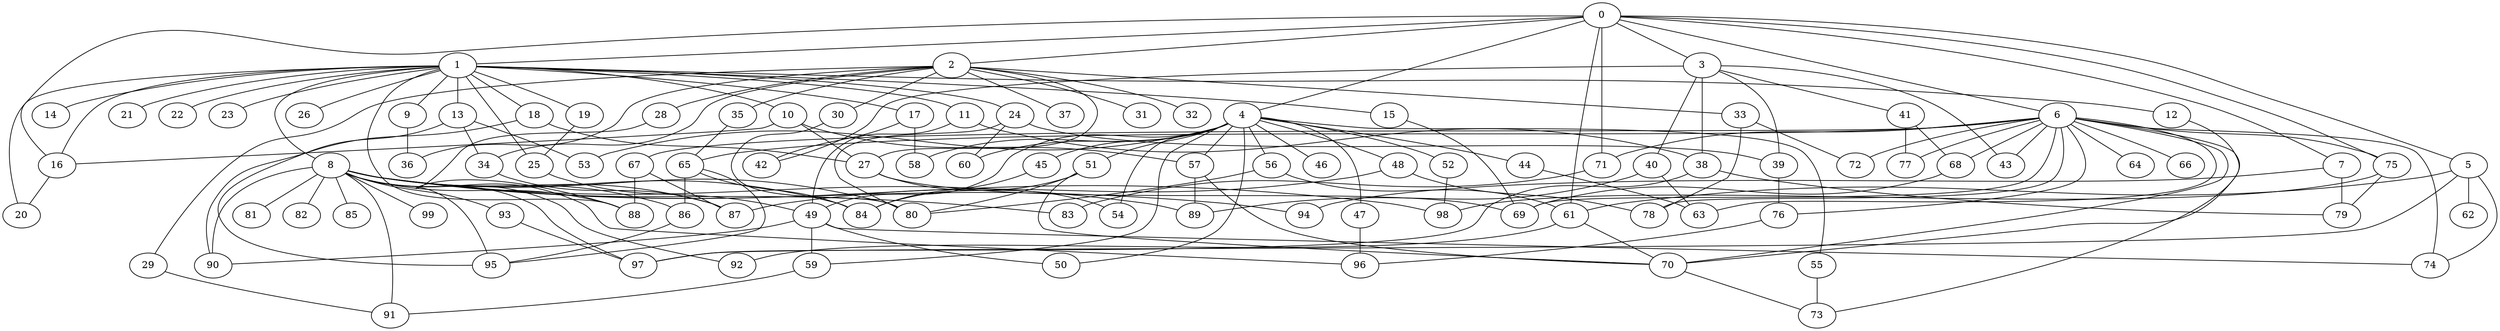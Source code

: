 
graph graphname {
    0 -- 1
0 -- 2
0 -- 3
0 -- 4
0 -- 5
0 -- 6
0 -- 7
0 -- 61
0 -- 71
0 -- 16
0 -- 75
1 -- 8
1 -- 9
1 -- 10
1 -- 11
1 -- 12
1 -- 13
1 -- 14
1 -- 15
1 -- 16
1 -- 17
1 -- 18
1 -- 19
1 -- 20
1 -- 21
1 -- 22
1 -- 23
1 -- 24
1 -- 25
1 -- 26
1 -- 88
2 -- 32
2 -- 34
2 -- 35
2 -- 36
2 -- 37
2 -- 33
2 -- 27
2 -- 28
2 -- 29
2 -- 30
2 -- 31
3 -- 38
3 -- 39
3 -- 40
3 -- 41
3 -- 42
3 -- 43
4 -- 44
4 -- 45
4 -- 46
4 -- 47
4 -- 48
4 -- 49
4 -- 50
4 -- 51
4 -- 52
4 -- 53
4 -- 54
4 -- 55
4 -- 56
4 -- 57
4 -- 58
4 -- 59
4 -- 60
5 -- 61
5 -- 62
5 -- 97
5 -- 74
6 -- 64
6 -- 66
6 -- 67
6 -- 68
6 -- 69
6 -- 70
6 -- 65
6 -- 72
6 -- 73
6 -- 74
6 -- 71
6 -- 76
6 -- 77
6 -- 78
6 -- 75
6 -- 63
6 -- 43
7 -- 79
7 -- 94
8 -- 96
8 -- 98
8 -- 99
8 -- 97
8 -- 80
8 -- 81
8 -- 82
8 -- 83
8 -- 84
8 -- 85
8 -- 86
8 -- 87
8 -- 88
8 -- 89
8 -- 90
8 -- 91
8 -- 92
8 -- 93
8 -- 94
8 -- 95
9 -- 36
10 -- 57
10 -- 27
10 -- 16
11 -- 49
11 -- 38
12 -- 70
13 -- 95
13 -- 53
13 -- 34
15 -- 69
16 -- 20
17 -- 58
17 -- 42
18 -- 27
18 -- 90
19 -- 25
24 -- 60
24 -- 80
24 -- 39
25 -- 49
27 -- 69
27 -- 54
28 -- 88
29 -- 91
30 -- 80
33 -- 78
33 -- 72
34 -- 87
35 -- 65
38 -- 79
38 -- 97
39 -- 76
40 -- 63
40 -- 89
41 -- 77
41 -- 68
44 -- 63
45 -- 84
47 -- 96
48 -- 87
48 -- 78
49 -- 59
49 -- 74
49 -- 90
49 -- 50
51 -- 70
51 -- 84
51 -- 80
52 -- 98
55 -- 73
56 -- 61
56 -- 80
57 -- 89
57 -- 70
59 -- 91
61 -- 70
61 -- 92
65 -- 84
65 -- 95
65 -- 86
67 -- 88
67 -- 87
68 -- 69
70 -- 73
71 -- 83
75 -- 98
75 -- 79
76 -- 96
86 -- 95
93 -- 97

}
